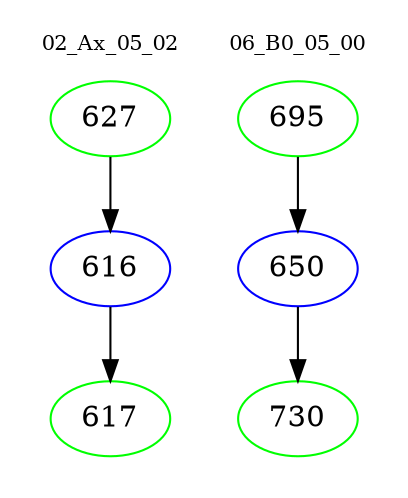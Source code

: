 digraph{
subgraph cluster_0 {
color = white
label = "02_Ax_05_02";
fontsize=10;
T0_627 [label="627", color="green"]
T0_627 -> T0_616 [color="black"]
T0_616 [label="616", color="blue"]
T0_616 -> T0_617 [color="black"]
T0_617 [label="617", color="green"]
}
subgraph cluster_1 {
color = white
label = "06_B0_05_00";
fontsize=10;
T1_695 [label="695", color="green"]
T1_695 -> T1_650 [color="black"]
T1_650 [label="650", color="blue"]
T1_650 -> T1_730 [color="black"]
T1_730 [label="730", color="green"]
}
}
